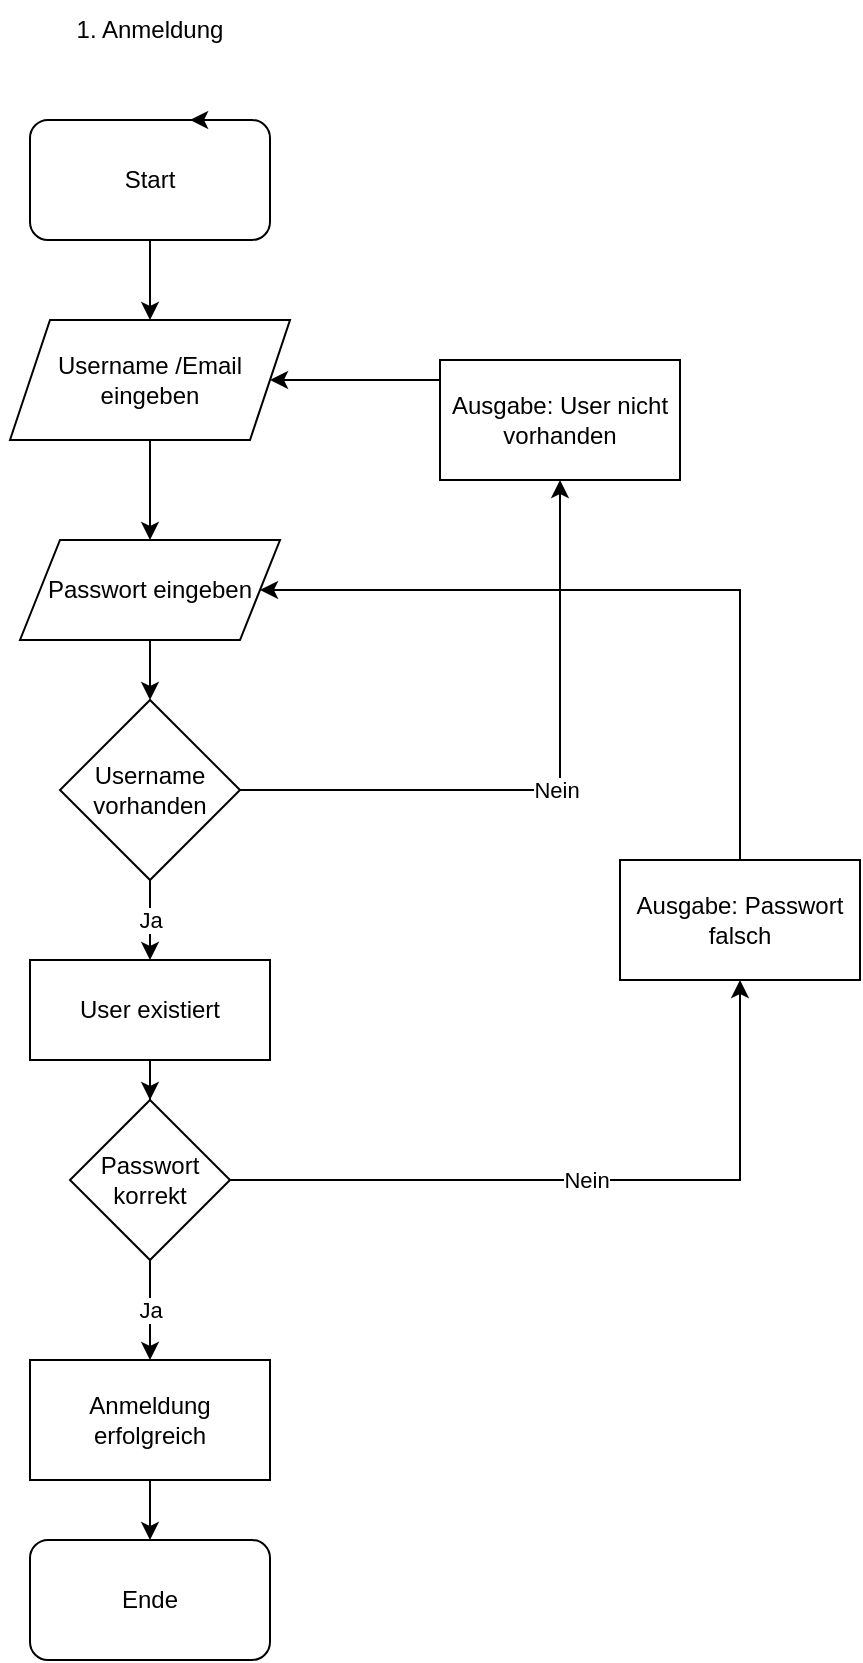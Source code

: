 <mxfile version="17.4.4" type="github">
  <diagram id="a5L7xohFr41d-8u4_TB0" name="Page-1">
    <mxGraphModel dx="1422" dy="3113" grid="1" gridSize="10" guides="1" tooltips="1" connect="1" arrows="1" fold="1" page="1" pageScale="1" pageWidth="827" pageHeight="1169" math="0" shadow="0">
      <root>
        <mxCell id="0" />
        <mxCell id="1" parent="0" />
        <mxCell id="CUQLExU0p5yGPLY8ELJB-6" value="" style="edgeStyle=orthogonalEdgeStyle;rounded=0;orthogonalLoop=1;jettySize=auto;html=1;" edge="1" parent="1" source="CUQLExU0p5yGPLY8ELJB-1" target="CUQLExU0p5yGPLY8ELJB-14">
          <mxGeometry relative="1" as="geometry">
            <mxPoint x="425" y="-1710" as="targetPoint" />
          </mxGeometry>
        </mxCell>
        <mxCell id="CUQLExU0p5yGPLY8ELJB-1" value="Start" style="rounded=1;whiteSpace=wrap;html=1;" vertex="1" parent="1">
          <mxGeometry x="365" y="-1810" width="120" height="60" as="geometry" />
        </mxCell>
        <mxCell id="CUQLExU0p5yGPLY8ELJB-3" style="edgeStyle=orthogonalEdgeStyle;rounded=0;orthogonalLoop=1;jettySize=auto;html=1;exitX=0.75;exitY=0;exitDx=0;exitDy=0;entryX=0.667;entryY=0;entryDx=0;entryDy=0;entryPerimeter=0;" edge="1" parent="1" source="CUQLExU0p5yGPLY8ELJB-1" target="CUQLExU0p5yGPLY8ELJB-1">
          <mxGeometry relative="1" as="geometry" />
        </mxCell>
        <mxCell id="CUQLExU0p5yGPLY8ELJB-4" value="1. Anmeldung&lt;br&gt;" style="text;html=1;strokeColor=none;fillColor=none;align=center;verticalAlign=middle;whiteSpace=wrap;rounded=0;" vertex="1" parent="1">
          <mxGeometry x="350" y="-1870" width="150" height="30" as="geometry" />
        </mxCell>
        <mxCell id="CUQLExU0p5yGPLY8ELJB-22" value="Nein" style="edgeStyle=orthogonalEdgeStyle;rounded=0;orthogonalLoop=1;jettySize=auto;html=1;" edge="1" parent="1" source="CUQLExU0p5yGPLY8ELJB-10" target="CUQLExU0p5yGPLY8ELJB-21">
          <mxGeometry relative="1" as="geometry" />
        </mxCell>
        <mxCell id="CUQLExU0p5yGPLY8ELJB-25" value="Ja" style="edgeStyle=orthogonalEdgeStyle;rounded=0;orthogonalLoop=1;jettySize=auto;html=1;" edge="1" parent="1" source="CUQLExU0p5yGPLY8ELJB-10" target="CUQLExU0p5yGPLY8ELJB-24">
          <mxGeometry relative="1" as="geometry" />
        </mxCell>
        <mxCell id="CUQLExU0p5yGPLY8ELJB-10" value="Username vorhanden" style="rhombus;whiteSpace=wrap;html=1;" vertex="1" parent="1">
          <mxGeometry x="380" y="-1520" width="90" height="90" as="geometry" />
        </mxCell>
        <mxCell id="CUQLExU0p5yGPLY8ELJB-14" value="Username /Email eingeben" style="shape=parallelogram;perimeter=parallelogramPerimeter;whiteSpace=wrap;html=1;fixedSize=1;" vertex="1" parent="1">
          <mxGeometry x="355" y="-1710" width="140" height="60" as="geometry" />
        </mxCell>
        <mxCell id="CUQLExU0p5yGPLY8ELJB-16" style="edgeStyle=orthogonalEdgeStyle;rounded=0;orthogonalLoop=1;jettySize=auto;html=1;exitX=0.5;exitY=1;exitDx=0;exitDy=0;" edge="1" parent="1" source="CUQLExU0p5yGPLY8ELJB-14" target="CUQLExU0p5yGPLY8ELJB-17">
          <mxGeometry relative="1" as="geometry">
            <mxPoint x="425" y="-1600" as="targetPoint" />
          </mxGeometry>
        </mxCell>
        <mxCell id="CUQLExU0p5yGPLY8ELJB-18" style="edgeStyle=orthogonalEdgeStyle;rounded=0;orthogonalLoop=1;jettySize=auto;html=1;" edge="1" parent="1" source="CUQLExU0p5yGPLY8ELJB-17" target="CUQLExU0p5yGPLY8ELJB-10">
          <mxGeometry relative="1" as="geometry" />
        </mxCell>
        <mxCell id="CUQLExU0p5yGPLY8ELJB-17" value="Passwort eingeben" style="shape=parallelogram;perimeter=parallelogramPerimeter;whiteSpace=wrap;html=1;fixedSize=1;" vertex="1" parent="1">
          <mxGeometry x="360" y="-1600" width="130" height="50" as="geometry" />
        </mxCell>
        <mxCell id="CUQLExU0p5yGPLY8ELJB-23" style="edgeStyle=orthogonalEdgeStyle;rounded=0;orthogonalLoop=1;jettySize=auto;html=1;entryX=1;entryY=0.5;entryDx=0;entryDy=0;" edge="1" parent="1" source="CUQLExU0p5yGPLY8ELJB-21" target="CUQLExU0p5yGPLY8ELJB-14">
          <mxGeometry relative="1" as="geometry">
            <Array as="points">
              <mxPoint x="640" y="-1680" />
            </Array>
          </mxGeometry>
        </mxCell>
        <mxCell id="CUQLExU0p5yGPLY8ELJB-21" value="Ausgabe: User nicht vorhanden" style="rounded=0;whiteSpace=wrap;html=1;" vertex="1" parent="1">
          <mxGeometry x="570" y="-1690" width="120" height="60" as="geometry" />
        </mxCell>
        <mxCell id="CUQLExU0p5yGPLY8ELJB-27" style="edgeStyle=orthogonalEdgeStyle;rounded=0;orthogonalLoop=1;jettySize=auto;html=1;" edge="1" parent="1" source="CUQLExU0p5yGPLY8ELJB-24" target="CUQLExU0p5yGPLY8ELJB-26">
          <mxGeometry relative="1" as="geometry" />
        </mxCell>
        <mxCell id="CUQLExU0p5yGPLY8ELJB-24" value="User existiert" style="rounded=0;whiteSpace=wrap;html=1;" vertex="1" parent="1">
          <mxGeometry x="365" y="-1390" width="120" height="50" as="geometry" />
        </mxCell>
        <mxCell id="CUQLExU0p5yGPLY8ELJB-29" value="Nein" style="edgeStyle=orthogonalEdgeStyle;rounded=0;orthogonalLoop=1;jettySize=auto;html=1;" edge="1" parent="1" source="CUQLExU0p5yGPLY8ELJB-26" target="CUQLExU0p5yGPLY8ELJB-28">
          <mxGeometry relative="1" as="geometry" />
        </mxCell>
        <mxCell id="CUQLExU0p5yGPLY8ELJB-35" value="Ja" style="edgeStyle=orthogonalEdgeStyle;rounded=0;orthogonalLoop=1;jettySize=auto;html=1;" edge="1" parent="1" source="CUQLExU0p5yGPLY8ELJB-26" target="CUQLExU0p5yGPLY8ELJB-34">
          <mxGeometry relative="1" as="geometry" />
        </mxCell>
        <mxCell id="CUQLExU0p5yGPLY8ELJB-26" value="Passwort korrekt" style="rhombus;whiteSpace=wrap;html=1;" vertex="1" parent="1">
          <mxGeometry x="385" y="-1320" width="80" height="80" as="geometry" />
        </mxCell>
        <mxCell id="CUQLExU0p5yGPLY8ELJB-31" style="edgeStyle=orthogonalEdgeStyle;rounded=0;orthogonalLoop=1;jettySize=auto;html=1;" edge="1" parent="1" source="CUQLExU0p5yGPLY8ELJB-28" target="CUQLExU0p5yGPLY8ELJB-17">
          <mxGeometry relative="1" as="geometry">
            <Array as="points">
              <mxPoint x="720" y="-1575" />
            </Array>
          </mxGeometry>
        </mxCell>
        <mxCell id="CUQLExU0p5yGPLY8ELJB-28" value="Ausgabe: Passwort falsch" style="rounded=0;whiteSpace=wrap;html=1;" vertex="1" parent="1">
          <mxGeometry x="660" y="-1440" width="120" height="60" as="geometry" />
        </mxCell>
        <mxCell id="CUQLExU0p5yGPLY8ELJB-39" style="edgeStyle=orthogonalEdgeStyle;rounded=0;orthogonalLoop=1;jettySize=auto;html=1;" edge="1" parent="1" source="CUQLExU0p5yGPLY8ELJB-34" target="CUQLExU0p5yGPLY8ELJB-38">
          <mxGeometry relative="1" as="geometry" />
        </mxCell>
        <mxCell id="CUQLExU0p5yGPLY8ELJB-34" value="Anmeldung erfolgreich" style="rounded=0;whiteSpace=wrap;html=1;" vertex="1" parent="1">
          <mxGeometry x="365" y="-1190" width="120" height="60" as="geometry" />
        </mxCell>
        <mxCell id="CUQLExU0p5yGPLY8ELJB-38" value="Ende" style="rounded=1;whiteSpace=wrap;html=1;" vertex="1" parent="1">
          <mxGeometry x="365" y="-1100" width="120" height="60" as="geometry" />
        </mxCell>
      </root>
    </mxGraphModel>
  </diagram>
</mxfile>
